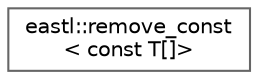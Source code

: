 digraph "类继承关系图"
{
 // LATEX_PDF_SIZE
  bgcolor="transparent";
  edge [fontname=Helvetica,fontsize=10,labelfontname=Helvetica,labelfontsize=10];
  node [fontname=Helvetica,fontsize=10,shape=box,height=0.2,width=0.4];
  rankdir="LR";
  Node0 [id="Node000000",label="eastl::remove_const\l\< const T[]\>",height=0.2,width=0.4,color="grey40", fillcolor="white", style="filled",URL="$structeastl_1_1remove__const_3_01const_01_t_0f_0e_4.html",tooltip=" "];
}
